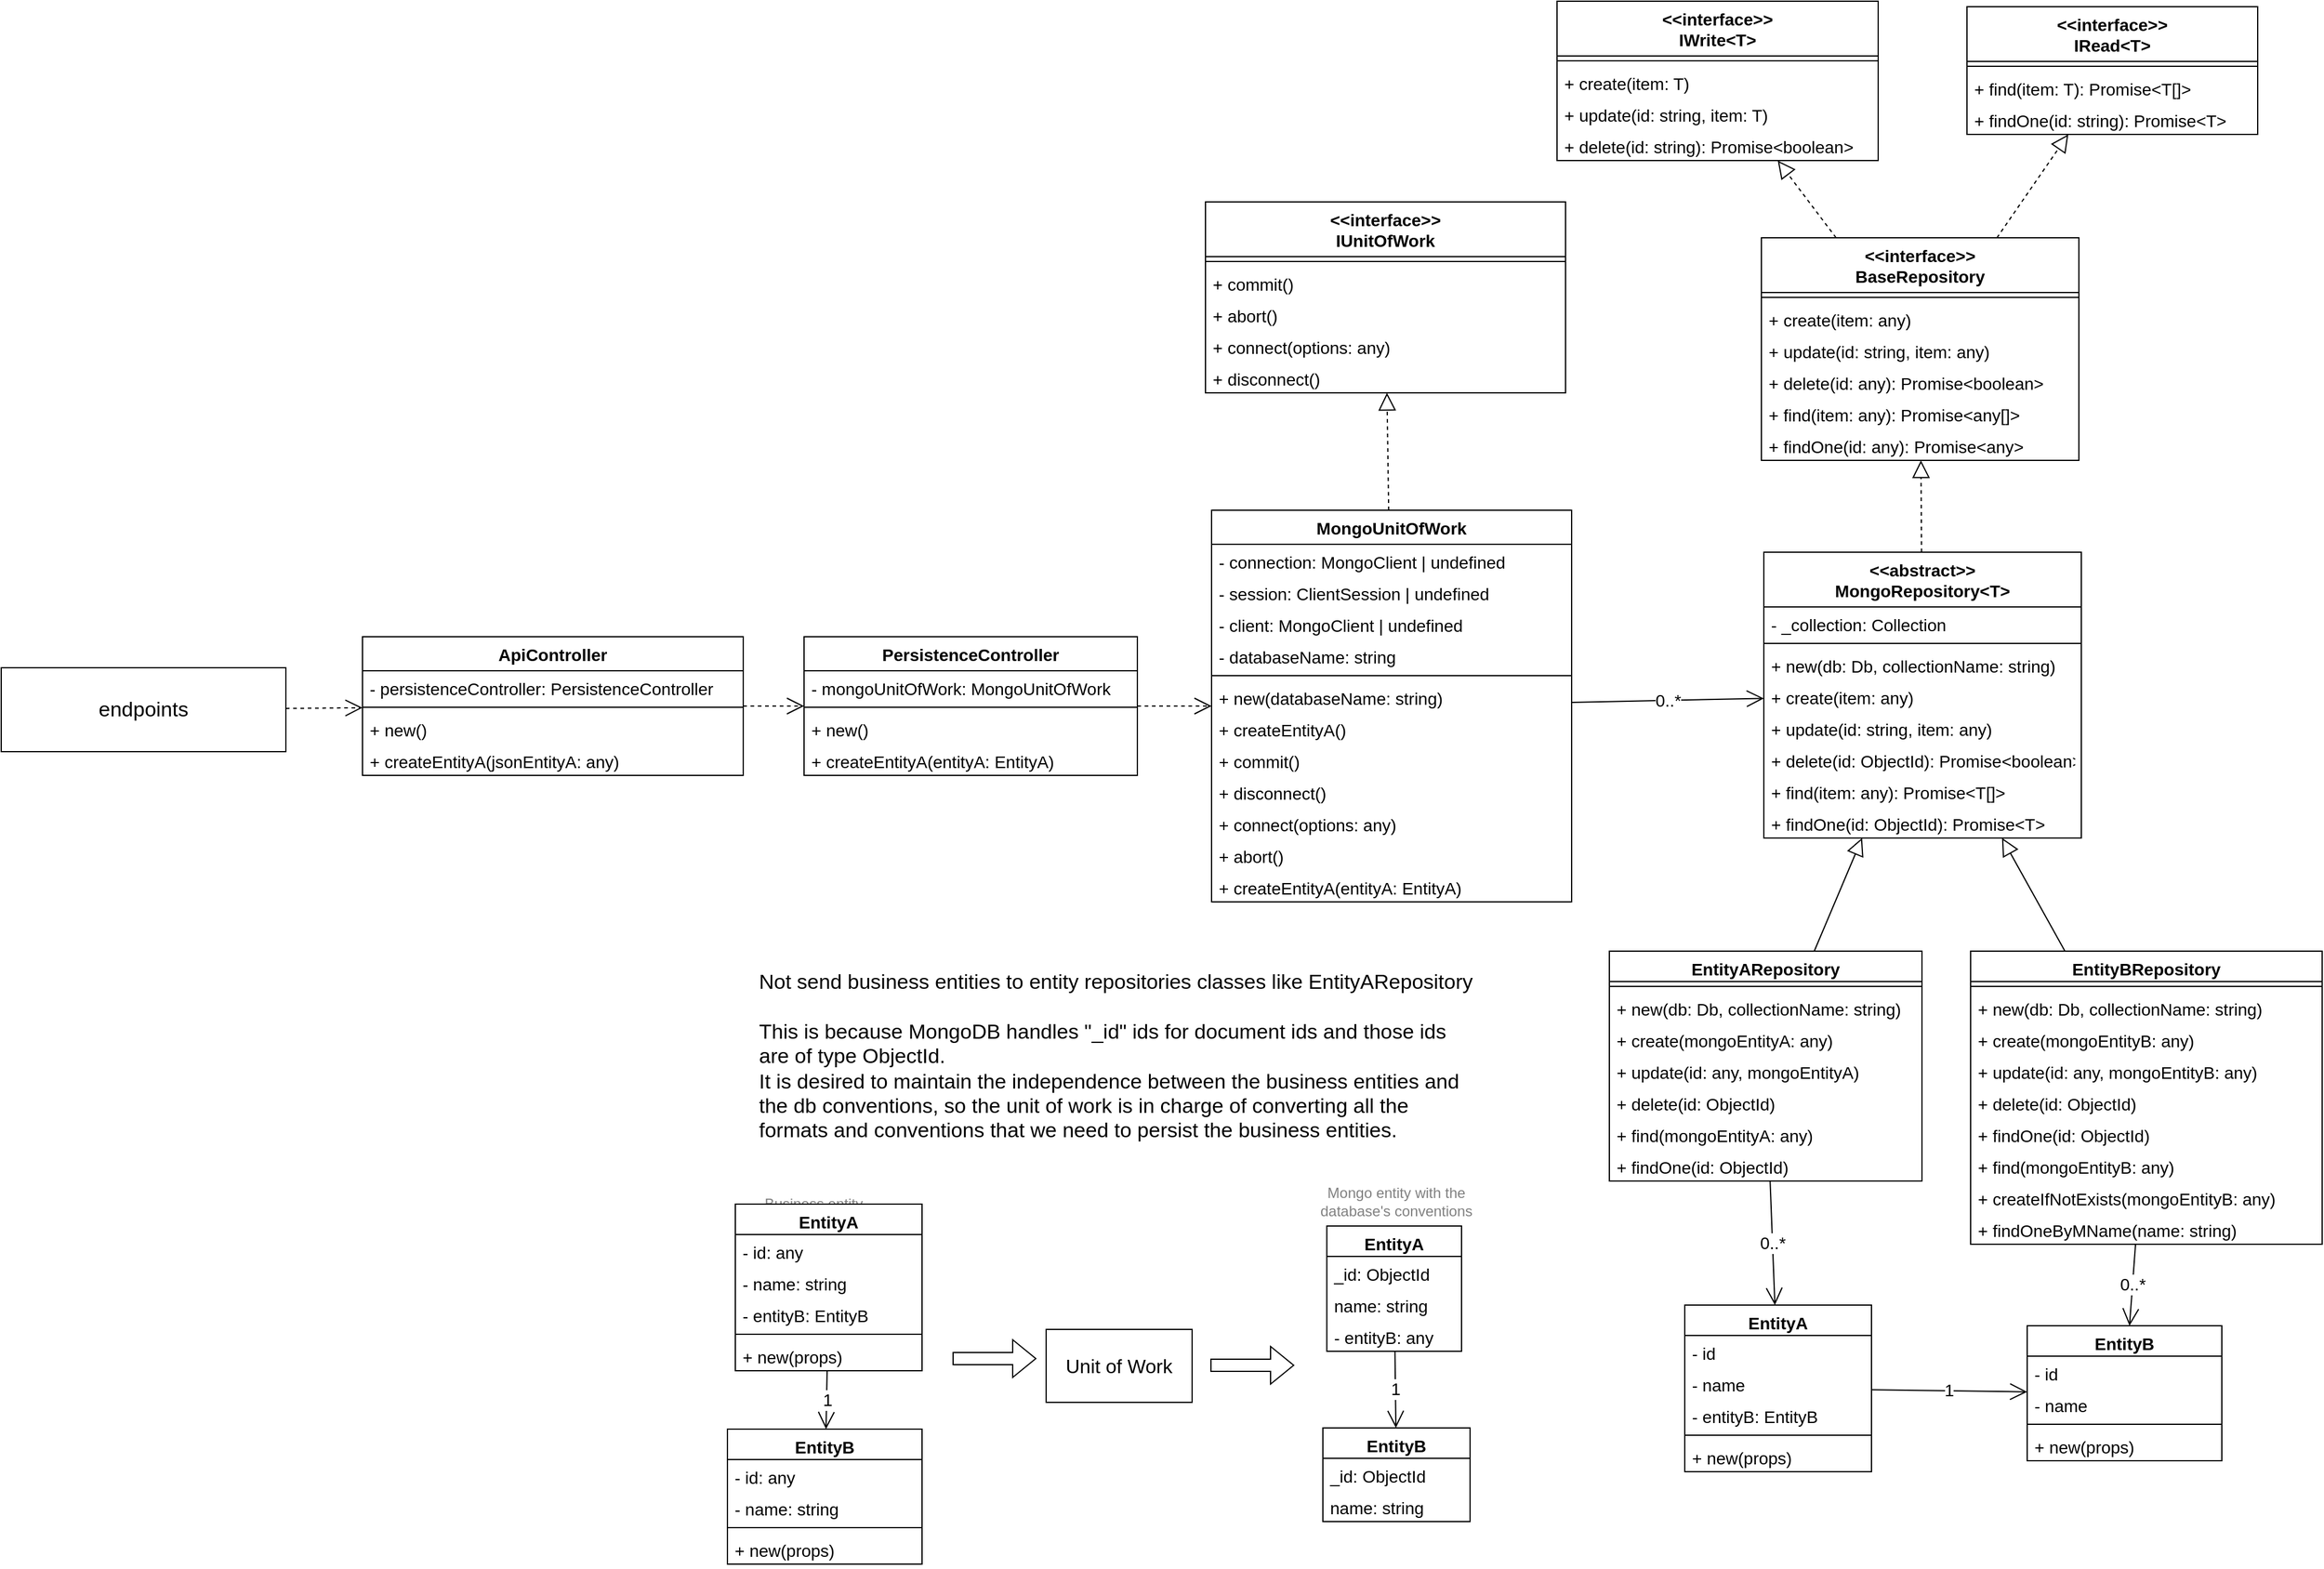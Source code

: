 <mxfile version="19.0.3" type="device"><diagram id="lOTJawSUDttZWtFM_G5g" name="Page-1"><mxGraphModel dx="1621" dy="-46" grid="0" gridSize="10" guides="1" tooltips="1" connect="1" arrows="1" fold="1" page="0" pageScale="1" pageWidth="850" pageHeight="1100" math="0" shadow="0"><root><mxCell id="0"/><mxCell id="1" parent="0"/><mxCell id="S1ciG5qBB01CA547vArR-5" value="EntityB" style="swimlane;fontStyle=1;align=center;verticalAlign=top;childLayout=stackLayout;horizontal=1;startSize=25;horizontalStack=0;resizeParent=1;resizeParentMax=0;resizeLast=0;collapsible=1;marginBottom=0;fontSize=14;" parent="1" vertex="1"><mxGeometry x="1282.5" y="1924" width="160" height="111" as="geometry"/></mxCell><mxCell id="bHiuael-GB6CqTn3zGBI-3" value="- id" style="text;strokeColor=none;fillColor=none;align=left;verticalAlign=top;spacingLeft=4;spacingRight=4;overflow=hidden;rotatable=0;points=[[0,0.5],[1,0.5]];portConstraint=eastwest;fontSize=14;" parent="S1ciG5qBB01CA547vArR-5" vertex="1"><mxGeometry y="25" width="160" height="26" as="geometry"/></mxCell><mxCell id="S1ciG5qBB01CA547vArR-6" value="- name" style="text;strokeColor=none;fillColor=none;align=left;verticalAlign=top;spacingLeft=4;spacingRight=4;overflow=hidden;rotatable=0;points=[[0,0.5],[1,0.5]];portConstraint=eastwest;fontSize=14;" parent="S1ciG5qBB01CA547vArR-5" vertex="1"><mxGeometry y="51" width="160" height="26" as="geometry"/></mxCell><mxCell id="S1ciG5qBB01CA547vArR-7" value="" style="line;strokeWidth=1;fillColor=none;align=left;verticalAlign=middle;spacingTop=-1;spacingLeft=3;spacingRight=3;rotatable=0;labelPosition=right;points=[];portConstraint=eastwest;fontSize=16;" parent="S1ciG5qBB01CA547vArR-5" vertex="1"><mxGeometry y="77" width="160" height="8" as="geometry"/></mxCell><mxCell id="S1ciG5qBB01CA547vArR-8" value="+ new(props)" style="text;strokeColor=none;fillColor=none;align=left;verticalAlign=top;spacingLeft=4;spacingRight=4;overflow=hidden;rotatable=0;points=[[0,0.5],[1,0.5]];portConstraint=eastwest;fontSize=14;" parent="S1ciG5qBB01CA547vArR-5" vertex="1"><mxGeometry y="85" width="160" height="26" as="geometry"/></mxCell><mxCell id="S1ciG5qBB01CA547vArR-9" value="&lt;&lt;interface&gt;&gt;&#10;IWrite&lt;T&gt;" style="swimlane;fontStyle=1;align=center;verticalAlign=top;childLayout=stackLayout;horizontal=1;startSize=45;horizontalStack=0;resizeParent=1;resizeParentMax=0;resizeLast=0;collapsible=1;marginBottom=0;fontSize=14;" parent="1" vertex="1"><mxGeometry x="896" y="835" width="264" height="131" as="geometry"/></mxCell><mxCell id="S1ciG5qBB01CA547vArR-10" value="" style="line;strokeWidth=1;fillColor=none;align=left;verticalAlign=middle;spacingTop=-1;spacingLeft=3;spacingRight=3;rotatable=0;labelPosition=right;points=[];portConstraint=eastwest;fontSize=16;" parent="S1ciG5qBB01CA547vArR-9" vertex="1"><mxGeometry y="45" width="264" height="8" as="geometry"/></mxCell><mxCell id="S1ciG5qBB01CA547vArR-11" value="+ create(item: T)" style="text;strokeColor=none;fillColor=none;align=left;verticalAlign=top;spacingLeft=4;spacingRight=4;overflow=hidden;rotatable=0;points=[[0,0.5],[1,0.5]];portConstraint=eastwest;fontSize=14;" parent="S1ciG5qBB01CA547vArR-9" vertex="1"><mxGeometry y="53" width="264" height="26" as="geometry"/></mxCell><mxCell id="S1ciG5qBB01CA547vArR-12" value="+ update(id: string, item: T)" style="text;strokeColor=none;fillColor=none;align=left;verticalAlign=top;spacingLeft=4;spacingRight=4;overflow=hidden;rotatable=0;points=[[0,0.5],[1,0.5]];portConstraint=eastwest;fontSize=14;" parent="S1ciG5qBB01CA547vArR-9" vertex="1"><mxGeometry y="79" width="264" height="26" as="geometry"/></mxCell><mxCell id="S1ciG5qBB01CA547vArR-13" value="+ delete(id: string): Promise&lt;boolean&gt;" style="text;strokeColor=none;fillColor=none;align=left;verticalAlign=top;spacingLeft=4;spacingRight=4;overflow=hidden;rotatable=0;points=[[0,0.5],[1,0.5]];portConstraint=eastwest;fontSize=14;" parent="S1ciG5qBB01CA547vArR-9" vertex="1"><mxGeometry y="105" width="264" height="26" as="geometry"/></mxCell><mxCell id="S1ciG5qBB01CA547vArR-14" value="&lt;&lt;interface&gt;&gt;&#10;IRead&lt;T&gt;" style="swimlane;fontStyle=1;align=center;verticalAlign=top;childLayout=stackLayout;horizontal=1;startSize=45;horizontalStack=0;resizeParent=1;resizeParentMax=0;resizeLast=0;collapsible=1;marginBottom=0;fontSize=14;" parent="1" vertex="1"><mxGeometry x="1233" y="839.5" width="239" height="105" as="geometry"/></mxCell><mxCell id="S1ciG5qBB01CA547vArR-15" value="" style="line;strokeWidth=1;fillColor=none;align=left;verticalAlign=middle;spacingTop=-1;spacingLeft=3;spacingRight=3;rotatable=0;labelPosition=right;points=[];portConstraint=eastwest;fontSize=16;" parent="S1ciG5qBB01CA547vArR-14" vertex="1"><mxGeometry y="45" width="239" height="8" as="geometry"/></mxCell><mxCell id="S1ciG5qBB01CA547vArR-16" value="+ find(item: T): Promise&lt;T[]&gt;" style="text;strokeColor=none;fillColor=none;align=left;verticalAlign=top;spacingLeft=4;spacingRight=4;overflow=hidden;rotatable=0;points=[[0,0.5],[1,0.5]];portConstraint=eastwest;fontSize=14;" parent="S1ciG5qBB01CA547vArR-14" vertex="1"><mxGeometry y="53" width="239" height="26" as="geometry"/></mxCell><mxCell id="S1ciG5qBB01CA547vArR-17" value="+ findOne(id: string): Promise&lt;T&gt;" style="text;strokeColor=none;fillColor=none;align=left;verticalAlign=top;spacingLeft=4;spacingRight=4;overflow=hidden;rotatable=0;points=[[0,0.5],[1,0.5]];portConstraint=eastwest;fontSize=14;" parent="S1ciG5qBB01CA547vArR-14" vertex="1"><mxGeometry y="79" width="239" height="26" as="geometry"/></mxCell><mxCell id="S1ciG5qBB01CA547vArR-18" style="edgeStyle=none;rounded=0;orthogonalLoop=1;jettySize=auto;html=1;dashed=1;fontSize=14;endArrow=block;endFill=0;endSize=12;" parent="1" source="S1ciG5qBB01CA547vArR-20" target="S1ciG5qBB01CA547vArR-9" edge="1"><mxGeometry relative="1" as="geometry"/></mxCell><mxCell id="S1ciG5qBB01CA547vArR-19" style="edgeStyle=none;rounded=0;orthogonalLoop=1;jettySize=auto;html=1;dashed=1;fontSize=14;endArrow=block;endFill=0;endSize=12;" parent="1" source="S1ciG5qBB01CA547vArR-20" target="S1ciG5qBB01CA547vArR-14" edge="1"><mxGeometry relative="1" as="geometry"/></mxCell><mxCell id="S1ciG5qBB01CA547vArR-20" value="&lt;&lt;interface&gt;&gt;&#10;BaseRepository" style="swimlane;fontStyle=1;align=center;verticalAlign=top;childLayout=stackLayout;horizontal=1;startSize=45;horizontalStack=0;resizeParent=1;resizeParentMax=0;resizeLast=0;collapsible=1;marginBottom=0;fontSize=14;" parent="1" vertex="1"><mxGeometry x="1064" y="1029.5" width="261" height="183" as="geometry"/></mxCell><mxCell id="S1ciG5qBB01CA547vArR-21" value="" style="line;strokeWidth=1;fillColor=none;align=left;verticalAlign=middle;spacingTop=-1;spacingLeft=3;spacingRight=3;rotatable=0;labelPosition=right;points=[];portConstraint=eastwest;fontSize=16;" parent="S1ciG5qBB01CA547vArR-20" vertex="1"><mxGeometry y="45" width="261" height="8" as="geometry"/></mxCell><mxCell id="S1ciG5qBB01CA547vArR-22" value="+ create(item: any)" style="text;strokeColor=none;fillColor=none;align=left;verticalAlign=top;spacingLeft=4;spacingRight=4;overflow=hidden;rotatable=0;points=[[0,0.5],[1,0.5]];portConstraint=eastwest;fontSize=14;" parent="S1ciG5qBB01CA547vArR-20" vertex="1"><mxGeometry y="53" width="261" height="26" as="geometry"/></mxCell><mxCell id="S1ciG5qBB01CA547vArR-23" value="+ update(id: string, item: any)" style="text;strokeColor=none;fillColor=none;align=left;verticalAlign=top;spacingLeft=4;spacingRight=4;overflow=hidden;rotatable=0;points=[[0,0.5],[1,0.5]];portConstraint=eastwest;fontSize=14;" parent="S1ciG5qBB01CA547vArR-20" vertex="1"><mxGeometry y="79" width="261" height="26" as="geometry"/></mxCell><mxCell id="S1ciG5qBB01CA547vArR-24" value="+ delete(id: any): Promise&lt;boolean&gt;" style="text;strokeColor=none;fillColor=none;align=left;verticalAlign=top;spacingLeft=4;spacingRight=4;overflow=hidden;rotatable=0;points=[[0,0.5],[1,0.5]];portConstraint=eastwest;fontSize=14;" parent="S1ciG5qBB01CA547vArR-20" vertex="1"><mxGeometry y="105" width="261" height="26" as="geometry"/></mxCell><mxCell id="S1ciG5qBB01CA547vArR-25" value="+ find(item: any): Promise&lt;any[]&gt;" style="text;strokeColor=none;fillColor=none;align=left;verticalAlign=top;spacingLeft=4;spacingRight=4;overflow=hidden;rotatable=0;points=[[0,0.5],[1,0.5]];portConstraint=eastwest;fontSize=14;" parent="S1ciG5qBB01CA547vArR-20" vertex="1"><mxGeometry y="131" width="261" height="26" as="geometry"/></mxCell><mxCell id="S1ciG5qBB01CA547vArR-26" value="+ findOne(id: any): Promise&lt;any&gt;" style="text;strokeColor=none;fillColor=none;align=left;verticalAlign=top;spacingLeft=4;spacingRight=4;overflow=hidden;rotatable=0;points=[[0,0.5],[1,0.5]];portConstraint=eastwest;fontSize=14;" parent="S1ciG5qBB01CA547vArR-20" vertex="1"><mxGeometry y="157" width="261" height="26" as="geometry"/></mxCell><mxCell id="S1ciG5qBB01CA547vArR-27" style="edgeStyle=none;rounded=0;orthogonalLoop=1;jettySize=auto;html=1;fontSize=14;endArrow=block;endFill=0;endSize=12;" parent="1" source="S1ciG5qBB01CA547vArR-29" target="S1ciG5qBB01CA547vArR-46" edge="1"><mxGeometry relative="1" as="geometry"><mxPoint x="1511" y="1614" as="targetPoint"/></mxGeometry></mxCell><mxCell id="S1ciG5qBB01CA547vArR-28" value="0..*" style="edgeStyle=none;rounded=0;orthogonalLoop=1;jettySize=auto;html=1;fontSize=14;endArrow=open;endFill=0;endSize=12;" parent="1" source="S1ciG5qBB01CA547vArR-29" target="S1ciG5qBB01CA547vArR-5" edge="1"><mxGeometry relative="1" as="geometry"/></mxCell><mxCell id="S1ciG5qBB01CA547vArR-29" value="EntityBRepository" style="swimlane;fontStyle=1;align=center;verticalAlign=top;childLayout=stackLayout;horizontal=1;startSize=25;horizontalStack=0;resizeParent=1;resizeParentMax=0;resizeLast=0;collapsible=1;marginBottom=0;fontSize=14;" parent="1" vertex="1"><mxGeometry x="1236" y="1616" width="289" height="241" as="geometry"/></mxCell><mxCell id="S1ciG5qBB01CA547vArR-30" value="" style="line;strokeWidth=1;fillColor=none;align=left;verticalAlign=middle;spacingTop=-1;spacingLeft=3;spacingRight=3;rotatable=0;labelPosition=right;points=[];portConstraint=eastwest;fontSize=16;" parent="S1ciG5qBB01CA547vArR-29" vertex="1"><mxGeometry y="25" width="289" height="8" as="geometry"/></mxCell><mxCell id="S1ciG5qBB01CA547vArR-31" value="+ new(db: Db, collectionName: string)" style="text;strokeColor=none;fillColor=none;align=left;verticalAlign=top;spacingLeft=4;spacingRight=4;overflow=hidden;rotatable=0;points=[[0,0.5],[1,0.5]];portConstraint=eastwest;fontSize=14;" parent="S1ciG5qBB01CA547vArR-29" vertex="1"><mxGeometry y="33" width="289" height="26" as="geometry"/></mxCell><mxCell id="P4ZBtcxUMTW2mNzYkdG6-8" value="+ create(mongoEntityB: any)" style="text;strokeColor=none;fillColor=none;align=left;verticalAlign=top;spacingLeft=4;spacingRight=4;overflow=hidden;rotatable=0;points=[[0,0.5],[1,0.5]];portConstraint=eastwest;fontSize=14;" parent="S1ciG5qBB01CA547vArR-29" vertex="1"><mxGeometry y="59" width="289" height="26" as="geometry"/></mxCell><mxCell id="P4ZBtcxUMTW2mNzYkdG6-9" value="+ update(id: any, mongoEntityB: any)" style="text;strokeColor=none;fillColor=none;align=left;verticalAlign=top;spacingLeft=4;spacingRight=4;overflow=hidden;rotatable=0;points=[[0,0.5],[1,0.5]];portConstraint=eastwest;fontSize=14;" parent="S1ciG5qBB01CA547vArR-29" vertex="1"><mxGeometry y="85" width="289" height="26" as="geometry"/></mxCell><mxCell id="P4ZBtcxUMTW2mNzYkdG6-10" value="+ delete(id: ObjectId)" style="text;strokeColor=none;fillColor=none;align=left;verticalAlign=top;spacingLeft=4;spacingRight=4;overflow=hidden;rotatable=0;points=[[0,0.5],[1,0.5]];portConstraint=eastwest;fontSize=14;" parent="S1ciG5qBB01CA547vArR-29" vertex="1"><mxGeometry y="111" width="289" height="26" as="geometry"/></mxCell><mxCell id="P4ZBtcxUMTW2mNzYkdG6-12" value="+ findOne(id: ObjectId)" style="text;strokeColor=none;fillColor=none;align=left;verticalAlign=top;spacingLeft=4;spacingRight=4;overflow=hidden;rotatable=0;points=[[0,0.5],[1,0.5]];portConstraint=eastwest;fontSize=14;" parent="S1ciG5qBB01CA547vArR-29" vertex="1"><mxGeometry y="137" width="289" height="26" as="geometry"/></mxCell><mxCell id="P4ZBtcxUMTW2mNzYkdG6-11" value="+ find(mongoEntityB: any)" style="text;strokeColor=none;fillColor=none;align=left;verticalAlign=top;spacingLeft=4;spacingRight=4;overflow=hidden;rotatable=0;points=[[0,0.5],[1,0.5]];portConstraint=eastwest;fontSize=14;" parent="S1ciG5qBB01CA547vArR-29" vertex="1"><mxGeometry y="163" width="289" height="26" as="geometry"/></mxCell><mxCell id="P4ZBtcxUMTW2mNzYkdG6-1" value="+ createIfNotExists(mongoEntityB: any)" style="text;strokeColor=none;fillColor=none;align=left;verticalAlign=top;spacingLeft=4;spacingRight=4;overflow=hidden;rotatable=0;points=[[0,0.5],[1,0.5]];portConstraint=eastwest;fontSize=14;" parent="S1ciG5qBB01CA547vArR-29" vertex="1"><mxGeometry y="189" width="289" height="26" as="geometry"/></mxCell><mxCell id="P4ZBtcxUMTW2mNzYkdG6-2" value="+ findOneByMName(name: string)" style="text;strokeColor=none;fillColor=none;align=left;verticalAlign=top;spacingLeft=4;spacingRight=4;overflow=hidden;rotatable=0;points=[[0,0.5],[1,0.5]];portConstraint=eastwest;fontSize=14;" parent="S1ciG5qBB01CA547vArR-29" vertex="1"><mxGeometry y="215" width="289" height="26" as="geometry"/></mxCell><mxCell id="S1ciG5qBB01CA547vArR-33" style="rounded=0;orthogonalLoop=1;jettySize=auto;html=1;endArrow=block;endFill=0;endSize=12;" parent="1" source="S1ciG5qBB01CA547vArR-35" target="S1ciG5qBB01CA547vArR-46" edge="1"><mxGeometry relative="1" as="geometry"><mxPoint x="925" y="1649" as="targetPoint"/></mxGeometry></mxCell><mxCell id="S1ciG5qBB01CA547vArR-34" value="0..*" style="edgeStyle=none;rounded=0;orthogonalLoop=1;jettySize=auto;html=1;fontSize=14;endArrow=open;endFill=0;endSize=12;" parent="1" source="S1ciG5qBB01CA547vArR-35" target="S1ciG5qBB01CA547vArR-40" edge="1"><mxGeometry relative="1" as="geometry"/></mxCell><mxCell id="S1ciG5qBB01CA547vArR-35" value="EntityARepository" style="swimlane;fontStyle=1;align=center;verticalAlign=top;childLayout=stackLayout;horizontal=1;startSize=25;horizontalStack=0;resizeParent=1;resizeParentMax=0;resizeLast=0;collapsible=1;marginBottom=0;fontSize=14;" parent="1" vertex="1"><mxGeometry x="939" y="1616" width="257" height="189" as="geometry"/></mxCell><mxCell id="S1ciG5qBB01CA547vArR-36" value="" style="line;strokeWidth=1;fillColor=none;align=left;verticalAlign=middle;spacingTop=-1;spacingLeft=3;spacingRight=3;rotatable=0;labelPosition=right;points=[];portConstraint=eastwest;fontSize=16;" parent="S1ciG5qBB01CA547vArR-35" vertex="1"><mxGeometry y="25" width="257" height="8" as="geometry"/></mxCell><mxCell id="S1ciG5qBB01CA547vArR-37" value="+ new(db: Db, collectionName: string)" style="text;strokeColor=none;fillColor=none;align=left;verticalAlign=top;spacingLeft=4;spacingRight=4;overflow=hidden;rotatable=0;points=[[0,0.5],[1,0.5]];portConstraint=eastwest;fontSize=14;" parent="S1ciG5qBB01CA547vArR-35" vertex="1"><mxGeometry y="33" width="257" height="26" as="geometry"/></mxCell><mxCell id="P4ZBtcxUMTW2mNzYkdG6-3" value="+ create(mongoEntityA: any)" style="text;strokeColor=none;fillColor=none;align=left;verticalAlign=top;spacingLeft=4;spacingRight=4;overflow=hidden;rotatable=0;points=[[0,0.5],[1,0.5]];portConstraint=eastwest;fontSize=14;" parent="S1ciG5qBB01CA547vArR-35" vertex="1"><mxGeometry y="59" width="257" height="26" as="geometry"/></mxCell><mxCell id="P4ZBtcxUMTW2mNzYkdG6-4" value="+ update(id: any, mongoEntityA)" style="text;strokeColor=none;fillColor=none;align=left;verticalAlign=top;spacingLeft=4;spacingRight=4;overflow=hidden;rotatable=0;points=[[0,0.5],[1,0.5]];portConstraint=eastwest;fontSize=14;" parent="S1ciG5qBB01CA547vArR-35" vertex="1"><mxGeometry y="85" width="257" height="26" as="geometry"/></mxCell><mxCell id="P4ZBtcxUMTW2mNzYkdG6-5" value="+ delete(id: ObjectId)" style="text;strokeColor=none;fillColor=none;align=left;verticalAlign=top;spacingLeft=4;spacingRight=4;overflow=hidden;rotatable=0;points=[[0,0.5],[1,0.5]];portConstraint=eastwest;fontSize=14;" parent="S1ciG5qBB01CA547vArR-35" vertex="1"><mxGeometry y="111" width="257" height="26" as="geometry"/></mxCell><mxCell id="P4ZBtcxUMTW2mNzYkdG6-6" value="+ find(mongoEntityA: any)" style="text;strokeColor=none;fillColor=none;align=left;verticalAlign=top;spacingLeft=4;spacingRight=4;overflow=hidden;rotatable=0;points=[[0,0.5],[1,0.5]];portConstraint=eastwest;fontSize=14;" parent="S1ciG5qBB01CA547vArR-35" vertex="1"><mxGeometry y="137" width="257" height="26" as="geometry"/></mxCell><mxCell id="P4ZBtcxUMTW2mNzYkdG6-7" value="+ findOne(id: ObjectId)" style="text;strokeColor=none;fillColor=none;align=left;verticalAlign=top;spacingLeft=4;spacingRight=4;overflow=hidden;rotatable=0;points=[[0,0.5],[1,0.5]];portConstraint=eastwest;fontSize=14;" parent="S1ciG5qBB01CA547vArR-35" vertex="1"><mxGeometry y="163" width="257" height="26" as="geometry"/></mxCell><mxCell id="S1ciG5qBB01CA547vArR-39" value="1" style="edgeStyle=none;rounded=0;orthogonalLoop=1;jettySize=auto;html=1;endArrow=open;endFill=0;endSize=12;fontSize=14;" parent="1" source="S1ciG5qBB01CA547vArR-40" target="S1ciG5qBB01CA547vArR-5" edge="1"><mxGeometry relative="1" as="geometry"/></mxCell><mxCell id="S1ciG5qBB01CA547vArR-40" value="EntityA" style="swimlane;fontStyle=1;align=center;verticalAlign=top;childLayout=stackLayout;horizontal=1;startSize=25;horizontalStack=0;resizeParent=1;resizeParentMax=0;resizeLast=0;collapsible=1;marginBottom=0;fontSize=14;" parent="1" vertex="1"><mxGeometry x="1001" y="1907" width="153.5" height="137" as="geometry"/></mxCell><mxCell id="bHiuael-GB6CqTn3zGBI-2" value="- id" style="text;strokeColor=none;fillColor=none;align=left;verticalAlign=top;spacingLeft=4;spacingRight=4;overflow=hidden;rotatable=0;points=[[0,0.5],[1,0.5]];portConstraint=eastwest;fontSize=14;" parent="S1ciG5qBB01CA547vArR-40" vertex="1"><mxGeometry y="25" width="153.5" height="26" as="geometry"/></mxCell><mxCell id="S1ciG5qBB01CA547vArR-41" value="- name" style="text;strokeColor=none;fillColor=none;align=left;verticalAlign=top;spacingLeft=4;spacingRight=4;overflow=hidden;rotatable=0;points=[[0,0.5],[1,0.5]];portConstraint=eastwest;fontSize=14;" parent="S1ciG5qBB01CA547vArR-40" vertex="1"><mxGeometry y="51" width="153.5" height="26" as="geometry"/></mxCell><mxCell id="S1ciG5qBB01CA547vArR-42" value="- entityB: EntityB" style="text;strokeColor=none;fillColor=none;align=left;verticalAlign=top;spacingLeft=4;spacingRight=4;overflow=hidden;rotatable=0;points=[[0,0.5],[1,0.5]];portConstraint=eastwest;fontSize=14;" parent="S1ciG5qBB01CA547vArR-40" vertex="1"><mxGeometry y="77" width="153.5" height="26" as="geometry"/></mxCell><mxCell id="S1ciG5qBB01CA547vArR-43" value="" style="line;strokeWidth=1;fillColor=none;align=left;verticalAlign=middle;spacingTop=-1;spacingLeft=3;spacingRight=3;rotatable=0;labelPosition=right;points=[];portConstraint=eastwest;fontSize=16;" parent="S1ciG5qBB01CA547vArR-40" vertex="1"><mxGeometry y="103" width="153.5" height="8" as="geometry"/></mxCell><mxCell id="S1ciG5qBB01CA547vArR-44" value="+ new(props)" style="text;strokeColor=none;fillColor=none;align=left;verticalAlign=top;spacingLeft=4;spacingRight=4;overflow=hidden;rotatable=0;points=[[0,0.5],[1,0.5]];portConstraint=eastwest;fontSize=14;" parent="S1ciG5qBB01CA547vArR-40" vertex="1"><mxGeometry y="111" width="153.5" height="26" as="geometry"/></mxCell><mxCell id="S1ciG5qBB01CA547vArR-45" style="edgeStyle=none;rounded=0;orthogonalLoop=1;jettySize=auto;html=1;fontSize=14;endArrow=block;endFill=0;endSize=12;dashed=1;" parent="1" source="S1ciG5qBB01CA547vArR-46" target="S1ciG5qBB01CA547vArR-20" edge="1"><mxGeometry relative="1" as="geometry"/></mxCell><mxCell id="S1ciG5qBB01CA547vArR-46" value="&lt;&lt;abstract&gt;&gt;&#10;MongoRepository&lt;T&gt;" style="swimlane;fontStyle=1;align=center;verticalAlign=top;childLayout=stackLayout;horizontal=1;startSize=45;horizontalStack=0;resizeParent=1;resizeParentMax=0;resizeLast=0;collapsible=1;marginBottom=0;fontSize=14;" parent="1" vertex="1"><mxGeometry x="1066" y="1288" width="261" height="235" as="geometry"/></mxCell><mxCell id="S1ciG5qBB01CA547vArR-47" value="- _collection: Collection" style="text;strokeColor=none;fillColor=none;align=left;verticalAlign=top;spacingLeft=4;spacingRight=4;overflow=hidden;rotatable=0;points=[[0,0.5],[1,0.5]];portConstraint=eastwest;fontSize=14;" parent="S1ciG5qBB01CA547vArR-46" vertex="1"><mxGeometry y="45" width="261" height="26" as="geometry"/></mxCell><mxCell id="S1ciG5qBB01CA547vArR-48" value="" style="line;strokeWidth=1;fillColor=none;align=left;verticalAlign=middle;spacingTop=-1;spacingLeft=3;spacingRight=3;rotatable=0;labelPosition=right;points=[];portConstraint=eastwest;fontSize=16;" parent="S1ciG5qBB01CA547vArR-46" vertex="1"><mxGeometry y="71" width="261" height="8" as="geometry"/></mxCell><mxCell id="S1ciG5qBB01CA547vArR-49" value="+ new(db: Db, collectionName: string)" style="text;strokeColor=none;fillColor=none;align=left;verticalAlign=top;spacingLeft=4;spacingRight=4;overflow=hidden;rotatable=0;points=[[0,0.5],[1,0.5]];portConstraint=eastwest;fontSize=14;" parent="S1ciG5qBB01CA547vArR-46" vertex="1"><mxGeometry y="79" width="261" height="26" as="geometry"/></mxCell><mxCell id="S1ciG5qBB01CA547vArR-50" value="+ create(item: any)" style="text;strokeColor=none;fillColor=none;align=left;verticalAlign=top;spacingLeft=4;spacingRight=4;overflow=hidden;rotatable=0;points=[[0,0.5],[1,0.5]];portConstraint=eastwest;fontSize=14;" parent="S1ciG5qBB01CA547vArR-46" vertex="1"><mxGeometry y="105" width="261" height="26" as="geometry"/></mxCell><mxCell id="S1ciG5qBB01CA547vArR-51" value="+ update(id: string, item: any)" style="text;strokeColor=none;fillColor=none;align=left;verticalAlign=top;spacingLeft=4;spacingRight=4;overflow=hidden;rotatable=0;points=[[0,0.5],[1,0.5]];portConstraint=eastwest;fontSize=14;" parent="S1ciG5qBB01CA547vArR-46" vertex="1"><mxGeometry y="131" width="261" height="26" as="geometry"/></mxCell><mxCell id="S1ciG5qBB01CA547vArR-52" value="+ delete(id: ObjectId): Promise&lt;boolean&gt;" style="text;strokeColor=none;fillColor=none;align=left;verticalAlign=top;spacingLeft=4;spacingRight=4;overflow=hidden;rotatable=0;points=[[0,0.5],[1,0.5]];portConstraint=eastwest;fontSize=14;" parent="S1ciG5qBB01CA547vArR-46" vertex="1"><mxGeometry y="157" width="261" height="26" as="geometry"/></mxCell><mxCell id="S1ciG5qBB01CA547vArR-53" value="+ find(item: any): Promise&lt;T[]&gt;" style="text;strokeColor=none;fillColor=none;align=left;verticalAlign=top;spacingLeft=4;spacingRight=4;overflow=hidden;rotatable=0;points=[[0,0.5],[1,0.5]];portConstraint=eastwest;fontSize=14;" parent="S1ciG5qBB01CA547vArR-46" vertex="1"><mxGeometry y="183" width="261" height="26" as="geometry"/></mxCell><mxCell id="S1ciG5qBB01CA547vArR-54" value="+ findOne(id: ObjectId): Promise&lt;T&gt;" style="text;strokeColor=none;fillColor=none;align=left;verticalAlign=top;spacingLeft=4;spacingRight=4;overflow=hidden;rotatable=0;points=[[0,0.5],[1,0.5]];portConstraint=eastwest;fontSize=14;" parent="S1ciG5qBB01CA547vArR-46" vertex="1"><mxGeometry y="209" width="261" height="26" as="geometry"/></mxCell><mxCell id="S1ciG5qBB01CA547vArR-56" value="&lt;&lt;interface&gt;&gt;&#10;IUnitOfWork" style="swimlane;fontStyle=1;align=center;verticalAlign=top;childLayout=stackLayout;horizontal=1;startSize=45;horizontalStack=0;resizeParent=1;resizeParentMax=0;resizeLast=0;collapsible=1;marginBottom=0;fontSize=14;" parent="1" vertex="1"><mxGeometry x="607" y="1000" width="296" height="157" as="geometry"/></mxCell><mxCell id="S1ciG5qBB01CA547vArR-58" value="" style="line;strokeWidth=1;fillColor=none;align=left;verticalAlign=middle;spacingTop=-1;spacingLeft=3;spacingRight=3;rotatable=0;labelPosition=right;points=[];portConstraint=eastwest;fontSize=16;" parent="S1ciG5qBB01CA547vArR-56" vertex="1"><mxGeometry y="45" width="296" height="8" as="geometry"/></mxCell><mxCell id="S1ciG5qBB01CA547vArR-59" value="+ commit()" style="text;strokeColor=none;fillColor=none;align=left;verticalAlign=top;spacingLeft=4;spacingRight=4;overflow=hidden;rotatable=0;points=[[0,0.5],[1,0.5]];portConstraint=eastwest;fontSize=14;" parent="S1ciG5qBB01CA547vArR-56" vertex="1"><mxGeometry y="53" width="296" height="26" as="geometry"/></mxCell><mxCell id="S1ciG5qBB01CA547vArR-60" value="+ abort()" style="text;strokeColor=none;fillColor=none;align=left;verticalAlign=top;spacingLeft=4;spacingRight=4;overflow=hidden;rotatable=0;points=[[0,0.5],[1,0.5]];portConstraint=eastwest;fontSize=14;" parent="S1ciG5qBB01CA547vArR-56" vertex="1"><mxGeometry y="79" width="296" height="26" as="geometry"/></mxCell><mxCell id="S1ciG5qBB01CA547vArR-69" value="+ connect(options: any)" style="text;strokeColor=none;fillColor=none;align=left;verticalAlign=top;spacingLeft=4;spacingRight=4;overflow=hidden;rotatable=0;points=[[0,0.5],[1,0.5]];portConstraint=eastwest;fontSize=14;" parent="S1ciG5qBB01CA547vArR-56" vertex="1"><mxGeometry y="105" width="296" height="26" as="geometry"/></mxCell><mxCell id="S1ciG5qBB01CA547vArR-70" value="+ disconnect()" style="text;strokeColor=none;fillColor=none;align=left;verticalAlign=top;spacingLeft=4;spacingRight=4;overflow=hidden;rotatable=0;points=[[0,0.5],[1,0.5]];portConstraint=eastwest;fontSize=14;" parent="S1ciG5qBB01CA547vArR-56" vertex="1"><mxGeometry y="131" width="296" height="26" as="geometry"/></mxCell><mxCell id="S1ciG5qBB01CA547vArR-62" style="edgeStyle=none;rounded=0;orthogonalLoop=1;jettySize=auto;html=1;fontSize=14;endArrow=block;endFill=0;endSize=12;dashed=1;" parent="1" source="S1ciG5qBB01CA547vArR-64" target="S1ciG5qBB01CA547vArR-56" edge="1"><mxGeometry relative="1" as="geometry"/></mxCell><mxCell id="S1ciG5qBB01CA547vArR-63" value="0..*" style="edgeStyle=none;rounded=0;orthogonalLoop=1;jettySize=auto;html=1;endArrow=open;endFill=0;endSize=12;fontSize=14;" parent="1" source="S1ciG5qBB01CA547vArR-64" target="S1ciG5qBB01CA547vArR-46" edge="1"><mxGeometry relative="1" as="geometry"/></mxCell><mxCell id="S1ciG5qBB01CA547vArR-64" value="MongoUnitOfWork" style="swimlane;fontStyle=1;align=center;verticalAlign=top;childLayout=stackLayout;horizontal=1;startSize=28;horizontalStack=0;resizeParent=1;resizeParentMax=0;resizeLast=0;collapsible=1;marginBottom=0;fontSize=14;" parent="1" vertex="1"><mxGeometry x="612" y="1253.5" width="296" height="322" as="geometry"/></mxCell><mxCell id="S1ciG5qBB01CA547vArR-65" value="- connection: MongoClient | undefined" style="text;strokeColor=none;fillColor=none;align=left;verticalAlign=top;spacingLeft=4;spacingRight=4;overflow=hidden;rotatable=0;points=[[0,0.5],[1,0.5]];portConstraint=eastwest;fontSize=14;" parent="S1ciG5qBB01CA547vArR-64" vertex="1"><mxGeometry y="28" width="296" height="26" as="geometry"/></mxCell><mxCell id="P4ZBtcxUMTW2mNzYkdG6-13" value="- session: ClientSession | undefined" style="text;strokeColor=none;fillColor=none;align=left;verticalAlign=top;spacingLeft=4;spacingRight=4;overflow=hidden;rotatable=0;points=[[0,0.5],[1,0.5]];portConstraint=eastwest;fontSize=14;" parent="S1ciG5qBB01CA547vArR-64" vertex="1"><mxGeometry y="54" width="296" height="26" as="geometry"/></mxCell><mxCell id="P4ZBtcxUMTW2mNzYkdG6-14" value="- client: MongoClient | undefined" style="text;strokeColor=none;fillColor=none;align=left;verticalAlign=top;spacingLeft=4;spacingRight=4;overflow=hidden;rotatable=0;points=[[0,0.5],[1,0.5]];portConstraint=eastwest;fontSize=14;" parent="S1ciG5qBB01CA547vArR-64" vertex="1"><mxGeometry y="80" width="296" height="26" as="geometry"/></mxCell><mxCell id="P4ZBtcxUMTW2mNzYkdG6-15" value="- databaseName: string" style="text;strokeColor=none;fillColor=none;align=left;verticalAlign=top;spacingLeft=4;spacingRight=4;overflow=hidden;rotatable=0;points=[[0,0.5],[1,0.5]];portConstraint=eastwest;fontSize=14;" parent="S1ciG5qBB01CA547vArR-64" vertex="1"><mxGeometry y="106" width="296" height="26" as="geometry"/></mxCell><mxCell id="S1ciG5qBB01CA547vArR-66" value="" style="line;strokeWidth=1;fillColor=none;align=left;verticalAlign=middle;spacingTop=-1;spacingLeft=3;spacingRight=3;rotatable=0;labelPosition=right;points=[];portConstraint=eastwest;fontSize=16;" parent="S1ciG5qBB01CA547vArR-64" vertex="1"><mxGeometry y="132" width="296" height="8" as="geometry"/></mxCell><mxCell id="P4ZBtcxUMTW2mNzYkdG6-16" value="+ new(databaseName: string)" style="text;strokeColor=none;fillColor=none;align=left;verticalAlign=top;spacingLeft=4;spacingRight=4;overflow=hidden;rotatable=0;points=[[0,0.5],[1,0.5]];portConstraint=eastwest;fontSize=14;" parent="S1ciG5qBB01CA547vArR-64" vertex="1"><mxGeometry y="140" width="296" height="26" as="geometry"/></mxCell><mxCell id="S1ciG5qBB01CA547vArR-67" value="+ createEntityA()" style="text;strokeColor=none;fillColor=none;align=left;verticalAlign=top;spacingLeft=4;spacingRight=4;overflow=hidden;rotatable=0;points=[[0,0.5],[1,0.5]];portConstraint=eastwest;fontSize=14;" parent="S1ciG5qBB01CA547vArR-64" vertex="1"><mxGeometry y="166" width="296" height="26" as="geometry"/></mxCell><mxCell id="S1ciG5qBB01CA547vArR-71" value="+ commit()" style="text;strokeColor=none;fillColor=none;align=left;verticalAlign=top;spacingLeft=4;spacingRight=4;overflow=hidden;rotatable=0;points=[[0,0.5],[1,0.5]];portConstraint=eastwest;fontSize=14;" parent="S1ciG5qBB01CA547vArR-64" vertex="1"><mxGeometry y="192" width="296" height="26" as="geometry"/></mxCell><mxCell id="S1ciG5qBB01CA547vArR-74" value="+ disconnect()" style="text;strokeColor=none;fillColor=none;align=left;verticalAlign=top;spacingLeft=4;spacingRight=4;overflow=hidden;rotatable=0;points=[[0,0.5],[1,0.5]];portConstraint=eastwest;fontSize=14;" parent="S1ciG5qBB01CA547vArR-64" vertex="1"><mxGeometry y="218" width="296" height="26" as="geometry"/></mxCell><mxCell id="S1ciG5qBB01CA547vArR-73" value="+ connect(options: any)" style="text;strokeColor=none;fillColor=none;align=left;verticalAlign=top;spacingLeft=4;spacingRight=4;overflow=hidden;rotatable=0;points=[[0,0.5],[1,0.5]];portConstraint=eastwest;fontSize=14;" parent="S1ciG5qBB01CA547vArR-64" vertex="1"><mxGeometry y="244" width="296" height="26" as="geometry"/></mxCell><mxCell id="S1ciG5qBB01CA547vArR-72" value="+ abort()" style="text;strokeColor=none;fillColor=none;align=left;verticalAlign=top;spacingLeft=4;spacingRight=4;overflow=hidden;rotatable=0;points=[[0,0.5],[1,0.5]];portConstraint=eastwest;fontSize=14;" parent="S1ciG5qBB01CA547vArR-64" vertex="1"><mxGeometry y="270" width="296" height="26" as="geometry"/></mxCell><mxCell id="P4ZBtcxUMTW2mNzYkdG6-17" value="+ createEntityA(entityA: EntityA)" style="text;strokeColor=none;fillColor=none;align=left;verticalAlign=top;spacingLeft=4;spacingRight=4;overflow=hidden;rotatable=0;points=[[0,0.5],[1,0.5]];portConstraint=eastwest;fontSize=14;" parent="S1ciG5qBB01CA547vArR-64" vertex="1"><mxGeometry y="296" width="296" height="26" as="geometry"/></mxCell><mxCell id="asjUMsnAr3pSWXdS78bW-14" style="rounded=0;orthogonalLoop=1;jettySize=auto;html=1;dashed=1;endArrow=open;endFill=0;endSize=12;" parent="1" source="asjUMsnAr3pSWXdS78bW-1" target="S1ciG5qBB01CA547vArR-64" edge="1"><mxGeometry relative="1" as="geometry"/></mxCell><mxCell id="asjUMsnAr3pSWXdS78bW-1" value="PersistenceController" style="swimlane;fontStyle=1;align=center;verticalAlign=top;childLayout=stackLayout;horizontal=1;startSize=28;horizontalStack=0;resizeParent=1;resizeParentMax=0;resizeLast=0;collapsible=1;marginBottom=0;fontSize=14;" parent="1" vertex="1"><mxGeometry x="277" y="1357.5" width="274" height="114" as="geometry"/></mxCell><mxCell id="asjUMsnAr3pSWXdS78bW-2" value="- mongoUnitOfWork: MongoUnitOfWork" style="text;strokeColor=none;fillColor=none;align=left;verticalAlign=top;spacingLeft=4;spacingRight=4;overflow=hidden;rotatable=0;points=[[0,0.5],[1,0.5]];portConstraint=eastwest;fontSize=14;" parent="asjUMsnAr3pSWXdS78bW-1" vertex="1"><mxGeometry y="28" width="274" height="26" as="geometry"/></mxCell><mxCell id="asjUMsnAr3pSWXdS78bW-6" value="" style="line;strokeWidth=1;fillColor=none;align=left;verticalAlign=middle;spacingTop=-1;spacingLeft=3;spacingRight=3;rotatable=0;labelPosition=right;points=[];portConstraint=eastwest;fontSize=16;" parent="asjUMsnAr3pSWXdS78bW-1" vertex="1"><mxGeometry y="54" width="274" height="8" as="geometry"/></mxCell><mxCell id="asjUMsnAr3pSWXdS78bW-7" value="+ new()" style="text;strokeColor=none;fillColor=none;align=left;verticalAlign=top;spacingLeft=4;spacingRight=4;overflow=hidden;rotatable=0;points=[[0,0.5],[1,0.5]];portConstraint=eastwest;fontSize=14;" parent="asjUMsnAr3pSWXdS78bW-1" vertex="1"><mxGeometry y="62" width="274" height="26" as="geometry"/></mxCell><mxCell id="asjUMsnAr3pSWXdS78bW-8" value="+ createEntityA(entityA: EntityA)" style="text;strokeColor=none;fillColor=none;align=left;verticalAlign=top;spacingLeft=4;spacingRight=4;overflow=hidden;rotatable=0;points=[[0,0.5],[1,0.5]];portConstraint=eastwest;fontSize=14;" parent="asjUMsnAr3pSWXdS78bW-1" vertex="1"><mxGeometry y="88" width="274" height="26" as="geometry"/></mxCell><mxCell id="asjUMsnAr3pSWXdS78bW-20" style="edgeStyle=none;rounded=0;orthogonalLoop=1;jettySize=auto;html=1;dashed=1;endArrow=open;endFill=0;endSize=12;" parent="1" source="asjUMsnAr3pSWXdS78bW-15" target="asjUMsnAr3pSWXdS78bW-1" edge="1"><mxGeometry relative="1" as="geometry"/></mxCell><mxCell id="asjUMsnAr3pSWXdS78bW-15" value="ApiController" style="swimlane;fontStyle=1;align=center;verticalAlign=top;childLayout=stackLayout;horizontal=1;startSize=28;horizontalStack=0;resizeParent=1;resizeParentMax=0;resizeLast=0;collapsible=1;marginBottom=0;fontSize=14;" parent="1" vertex="1"><mxGeometry x="-86" y="1357.5" width="313" height="114" as="geometry"/></mxCell><mxCell id="asjUMsnAr3pSWXdS78bW-16" value="- persistenceController: PersistenceController" style="text;strokeColor=none;fillColor=none;align=left;verticalAlign=top;spacingLeft=4;spacingRight=4;overflow=hidden;rotatable=0;points=[[0,0.5],[1,0.5]];portConstraint=eastwest;fontSize=14;" parent="asjUMsnAr3pSWXdS78bW-15" vertex="1"><mxGeometry y="28" width="313" height="26" as="geometry"/></mxCell><mxCell id="asjUMsnAr3pSWXdS78bW-17" value="" style="line;strokeWidth=1;fillColor=none;align=left;verticalAlign=middle;spacingTop=-1;spacingLeft=3;spacingRight=3;rotatable=0;labelPosition=right;points=[];portConstraint=eastwest;fontSize=16;" parent="asjUMsnAr3pSWXdS78bW-15" vertex="1"><mxGeometry y="54" width="313" height="8" as="geometry"/></mxCell><mxCell id="asjUMsnAr3pSWXdS78bW-18" value="+ new()" style="text;strokeColor=none;fillColor=none;align=left;verticalAlign=top;spacingLeft=4;spacingRight=4;overflow=hidden;rotatable=0;points=[[0,0.5],[1,0.5]];portConstraint=eastwest;fontSize=14;" parent="asjUMsnAr3pSWXdS78bW-15" vertex="1"><mxGeometry y="62" width="313" height="26" as="geometry"/></mxCell><mxCell id="asjUMsnAr3pSWXdS78bW-19" value="+ createEntityA(jsonEntityA: any)" style="text;strokeColor=none;fillColor=none;align=left;verticalAlign=top;spacingLeft=4;spacingRight=4;overflow=hidden;rotatable=0;points=[[0,0.5],[1,0.5]];portConstraint=eastwest;fontSize=14;" parent="asjUMsnAr3pSWXdS78bW-15" vertex="1"><mxGeometry y="88" width="313" height="26" as="geometry"/></mxCell><mxCell id="asjUMsnAr3pSWXdS78bW-31" style="edgeStyle=none;rounded=0;orthogonalLoop=1;jettySize=auto;html=1;dashed=1;endArrow=open;endFill=0;endSize=12;" parent="1" source="asjUMsnAr3pSWXdS78bW-33" target="asjUMsnAr3pSWXdS78bW-15" edge="1"><mxGeometry relative="1" as="geometry"><mxPoint x="1255.5" y="2130.5" as="sourcePoint"/></mxGeometry></mxCell><mxCell id="asjUMsnAr3pSWXdS78bW-33" value="endpoints" style="rounded=0;whiteSpace=wrap;html=1;fontSize=17;" parent="1" vertex="1"><mxGeometry x="-383" y="1383" width="234" height="69" as="geometry"/></mxCell><mxCell id="bHiuael-GB6CqTn3zGBI-1" value="&lt;div&gt;&lt;span style=&quot;background-color: initial;&quot;&gt;Not send business entities to entity repositories classes like EntityARepository&lt;/span&gt;&lt;br&gt;&lt;/div&gt;&lt;div&gt;&lt;br&gt;&lt;/div&gt;&lt;div&gt;&lt;span lang=&quot;en&quot; class=&quot;VIiyi&quot;&gt;&lt;span data-number-of-phrases=&quot;5&quot; data-phrase-index=&quot;2&quot; data-language-to-translate-into=&quot;es&quot; data-language-for-alternatives=&quot;en&quot; class=&quot;JLqJ4b ChMk0b&quot;&gt;&lt;span class=&quot;Q4iAWc&quot;&gt;This is because MongoDB handles &quot;_id&quot; ids for document ids and those ids are of type ObjectId.&lt;/span&gt;&lt;/span&gt;&lt;span data-number-of-phrases=&quot;5&quot; data-phrase-index=&quot;3&quot; data-language-to-translate-into=&quot;es&quot; data-language-for-alternatives=&quot;en&quot; class=&quot;JLqJ4b&quot;&gt;&lt;span class=&quot;Q4iAWc&quot;&gt;&lt;br/&gt;&lt;/span&gt;&lt;/span&gt;&lt;span data-number-of-phrases=&quot;5&quot; data-phrase-index=&quot;4&quot; data-language-to-translate-into=&quot;es&quot; data-language-for-alternatives=&quot;en&quot; class=&quot;JLqJ4b ChMk0b&quot;&gt;&lt;span class=&quot;Q4iAWc&quot;&gt;It is desired to maintain the independence between the business entities and the db conventions, so the unit of work is in charge of converting all the formats and conventions that we need to persist the business entities.&lt;/span&gt;&lt;/span&gt;&lt;/span&gt;&lt;br&gt;&lt;/div&gt;" style="text;html=1;strokeColor=none;fillColor=none;align=left;verticalAlign=top;whiteSpace=wrap;rounded=0;fontSize=17;" parent="1" vertex="1"><mxGeometry x="238" y="1625" width="596" height="161" as="geometry"/></mxCell><mxCell id="bHiuael-GB6CqTn3zGBI-11" value="EntityA" style="swimlane;fontStyle=1;align=center;verticalAlign=top;childLayout=stackLayout;horizontal=1;startSize=25;horizontalStack=0;resizeParent=1;resizeParentMax=0;resizeLast=0;collapsible=1;marginBottom=0;fontSize=14;" parent="1" vertex="1"><mxGeometry x="706.75" y="1842" width="110.75" height="103" as="geometry"/></mxCell><mxCell id="bHiuael-GB6CqTn3zGBI-12" value="_id: ObjectId" style="text;strokeColor=none;fillColor=none;align=left;verticalAlign=top;spacingLeft=4;spacingRight=4;overflow=hidden;rotatable=0;points=[[0,0.5],[1,0.5]];portConstraint=eastwest;fontSize=14;" parent="bHiuael-GB6CqTn3zGBI-11" vertex="1"><mxGeometry y="25" width="110.75" height="26" as="geometry"/></mxCell><mxCell id="bHiuael-GB6CqTn3zGBI-13" value="name: string" style="text;strokeColor=none;fillColor=none;align=left;verticalAlign=top;spacingLeft=4;spacingRight=4;overflow=hidden;rotatable=0;points=[[0,0.5],[1,0.5]];portConstraint=eastwest;fontSize=14;" parent="bHiuael-GB6CqTn3zGBI-11" vertex="1"><mxGeometry y="51" width="110.75" height="26" as="geometry"/></mxCell><mxCell id="bHiuael-GB6CqTn3zGBI-14" value="- entityB: any" style="text;strokeColor=none;fillColor=none;align=left;verticalAlign=top;spacingLeft=4;spacingRight=4;overflow=hidden;rotatable=0;points=[[0,0.5],[1,0.5]];portConstraint=eastwest;fontSize=14;" parent="bHiuael-GB6CqTn3zGBI-11" vertex="1"><mxGeometry y="77" width="110.75" height="26" as="geometry"/></mxCell><mxCell id="bHiuael-GB6CqTn3zGBI-17" value="Business entity" style="text;html=1;strokeColor=none;fillColor=none;align=center;verticalAlign=middle;whiteSpace=wrap;rounded=0;fontSize=12;fontColor=#808080;" parent="1" vertex="1"><mxGeometry x="238" y="1812" width="94" height="24" as="geometry"/></mxCell><mxCell id="bHiuael-GB6CqTn3zGBI-18" value="Mongo entity with the database's conventions" style="text;html=1;align=center;verticalAlign=middle;whiteSpace=wrap;rounded=0;fontSize=12;fontColor=#808080;" parent="1" vertex="1"><mxGeometry x="694" y="1802" width="140" height="40" as="geometry"/></mxCell><mxCell id="bHiuael-GB6CqTn3zGBI-19" value="" style="shape=flexArrow;endArrow=classic;html=1;rounded=0;fontSize=12;fontColor=#808080;" parent="1" edge="1"><mxGeometry width="50" height="50" relative="1" as="geometry"><mxPoint x="399" y="1951" as="sourcePoint"/><mxPoint x="468" y="1951" as="targetPoint"/></mxGeometry></mxCell><mxCell id="bHiuael-GB6CqTn3zGBI-26" value="EntityB" style="swimlane;fontStyle=1;align=center;verticalAlign=top;childLayout=stackLayout;horizontal=1;startSize=25;horizontalStack=0;resizeParent=1;resizeParentMax=0;resizeLast=0;collapsible=1;marginBottom=0;fontSize=14;" parent="1" vertex="1"><mxGeometry x="214" y="2009" width="160" height="111" as="geometry"/></mxCell><mxCell id="bHiuael-GB6CqTn3zGBI-27" value="- id: any" style="text;strokeColor=none;fillColor=none;align=left;verticalAlign=top;spacingLeft=4;spacingRight=4;overflow=hidden;rotatable=0;points=[[0,0.5],[1,0.5]];portConstraint=eastwest;fontSize=14;" parent="bHiuael-GB6CqTn3zGBI-26" vertex="1"><mxGeometry y="25" width="160" height="26" as="geometry"/></mxCell><mxCell id="bHiuael-GB6CqTn3zGBI-28" value="- name: string" style="text;strokeColor=none;fillColor=none;align=left;verticalAlign=top;spacingLeft=4;spacingRight=4;overflow=hidden;rotatable=0;points=[[0,0.5],[1,0.5]];portConstraint=eastwest;fontSize=14;" parent="bHiuael-GB6CqTn3zGBI-26" vertex="1"><mxGeometry y="51" width="160" height="26" as="geometry"/></mxCell><mxCell id="bHiuael-GB6CqTn3zGBI-29" value="" style="line;strokeWidth=1;fillColor=none;align=left;verticalAlign=middle;spacingTop=-1;spacingLeft=3;spacingRight=3;rotatable=0;labelPosition=right;points=[];portConstraint=eastwest;fontSize=16;" parent="bHiuael-GB6CqTn3zGBI-26" vertex="1"><mxGeometry y="77" width="160" height="8" as="geometry"/></mxCell><mxCell id="bHiuael-GB6CqTn3zGBI-30" value="+ new(props)" style="text;strokeColor=none;fillColor=none;align=left;verticalAlign=top;spacingLeft=4;spacingRight=4;overflow=hidden;rotatable=0;points=[[0,0.5],[1,0.5]];portConstraint=eastwest;fontSize=14;" parent="bHiuael-GB6CqTn3zGBI-26" vertex="1"><mxGeometry y="85" width="160" height="26" as="geometry"/></mxCell><mxCell id="bHiuael-GB6CqTn3zGBI-31" value="1" style="edgeStyle=none;rounded=0;orthogonalLoop=1;jettySize=auto;html=1;endArrow=open;endFill=0;endSize=12;fontSize=14;" parent="1" source="bHiuael-GB6CqTn3zGBI-32" target="bHiuael-GB6CqTn3zGBI-26" edge="1"><mxGeometry relative="1" as="geometry"/></mxCell><mxCell id="bHiuael-GB6CqTn3zGBI-32" value="EntityA" style="swimlane;fontStyle=1;align=center;verticalAlign=top;childLayout=stackLayout;horizontal=1;startSize=25;horizontalStack=0;resizeParent=1;resizeParentMax=0;resizeLast=0;collapsible=1;marginBottom=0;fontSize=14;" parent="1" vertex="1"><mxGeometry x="220.5" y="1824" width="153.5" height="137" as="geometry"/></mxCell><mxCell id="bHiuael-GB6CqTn3zGBI-33" value="- id: any" style="text;strokeColor=none;fillColor=none;align=left;verticalAlign=top;spacingLeft=4;spacingRight=4;overflow=hidden;rotatable=0;points=[[0,0.5],[1,0.5]];portConstraint=eastwest;fontSize=14;" parent="bHiuael-GB6CqTn3zGBI-32" vertex="1"><mxGeometry y="25" width="153.5" height="26" as="geometry"/></mxCell><mxCell id="bHiuael-GB6CqTn3zGBI-34" value="- name: string" style="text;strokeColor=none;fillColor=none;align=left;verticalAlign=top;spacingLeft=4;spacingRight=4;overflow=hidden;rotatable=0;points=[[0,0.5],[1,0.5]];portConstraint=eastwest;fontSize=14;" parent="bHiuael-GB6CqTn3zGBI-32" vertex="1"><mxGeometry y="51" width="153.5" height="26" as="geometry"/></mxCell><mxCell id="bHiuael-GB6CqTn3zGBI-35" value="- entityB: EntityB" style="text;strokeColor=none;fillColor=none;align=left;verticalAlign=top;spacingLeft=4;spacingRight=4;overflow=hidden;rotatable=0;points=[[0,0.5],[1,0.5]];portConstraint=eastwest;fontSize=14;" parent="bHiuael-GB6CqTn3zGBI-32" vertex="1"><mxGeometry y="77" width="153.5" height="26" as="geometry"/></mxCell><mxCell id="bHiuael-GB6CqTn3zGBI-36" value="" style="line;strokeWidth=1;fillColor=none;align=left;verticalAlign=middle;spacingTop=-1;spacingLeft=3;spacingRight=3;rotatable=0;labelPosition=right;points=[];portConstraint=eastwest;fontSize=16;" parent="bHiuael-GB6CqTn3zGBI-32" vertex="1"><mxGeometry y="103" width="153.5" height="8" as="geometry"/></mxCell><mxCell id="bHiuael-GB6CqTn3zGBI-37" value="+ new(props)" style="text;strokeColor=none;fillColor=none;align=left;verticalAlign=top;spacingLeft=4;spacingRight=4;overflow=hidden;rotatable=0;points=[[0,0.5],[1,0.5]];portConstraint=eastwest;fontSize=14;" parent="bHiuael-GB6CqTn3zGBI-32" vertex="1"><mxGeometry y="111" width="153.5" height="26" as="geometry"/></mxCell><mxCell id="bHiuael-GB6CqTn3zGBI-38" value="EntityB" style="swimlane;fontStyle=1;align=center;verticalAlign=top;childLayout=stackLayout;horizontal=1;startSize=25;horizontalStack=0;resizeParent=1;resizeParentMax=0;resizeLast=0;collapsible=1;marginBottom=0;fontSize=14;" parent="1" vertex="1"><mxGeometry x="703.5" y="2008" width="121" height="77" as="geometry"/></mxCell><mxCell id="bHiuael-GB6CqTn3zGBI-39" value="_id: ObjectId" style="text;strokeColor=none;fillColor=none;align=left;verticalAlign=top;spacingLeft=4;spacingRight=4;overflow=hidden;rotatable=0;points=[[0,0.5],[1,0.5]];portConstraint=eastwest;fontSize=14;" parent="bHiuael-GB6CqTn3zGBI-38" vertex="1"><mxGeometry y="25" width="121" height="26" as="geometry"/></mxCell><mxCell id="bHiuael-GB6CqTn3zGBI-40" value="name: string" style="text;strokeColor=none;fillColor=none;align=left;verticalAlign=top;spacingLeft=4;spacingRight=4;overflow=hidden;rotatable=0;points=[[0,0.5],[1,0.5]];portConstraint=eastwest;fontSize=14;" parent="bHiuael-GB6CqTn3zGBI-38" vertex="1"><mxGeometry y="51" width="121" height="26" as="geometry"/></mxCell><mxCell id="bHiuael-GB6CqTn3zGBI-43" value="1" style="edgeStyle=none;rounded=0;orthogonalLoop=1;jettySize=auto;html=1;endArrow=open;endFill=0;endSize=12;fontSize=14;" parent="1" source="bHiuael-GB6CqTn3zGBI-11" target="bHiuael-GB6CqTn3zGBI-38" edge="1"><mxGeometry relative="1" as="geometry"><mxPoint x="788.706" y="1978" as="sourcePoint"/></mxGeometry></mxCell><mxCell id="bHiuael-GB6CqTn3zGBI-50" value="Unit of Work" style="rounded=0;whiteSpace=wrap;html=1;fontSize=16;fontColor=#000000;" parent="1" vertex="1"><mxGeometry x="476" y="1927" width="120" height="60" as="geometry"/></mxCell><mxCell id="bHiuael-GB6CqTn3zGBI-51" value="" style="shape=flexArrow;endArrow=classic;html=1;rounded=0;fontSize=12;fontColor=#808080;" parent="1" edge="1"><mxGeometry width="50" height="50" relative="1" as="geometry"><mxPoint x="611" y="1956.5" as="sourcePoint"/><mxPoint x="680" y="1956.5" as="targetPoint"/></mxGeometry></mxCell></root></mxGraphModel></diagram></mxfile>